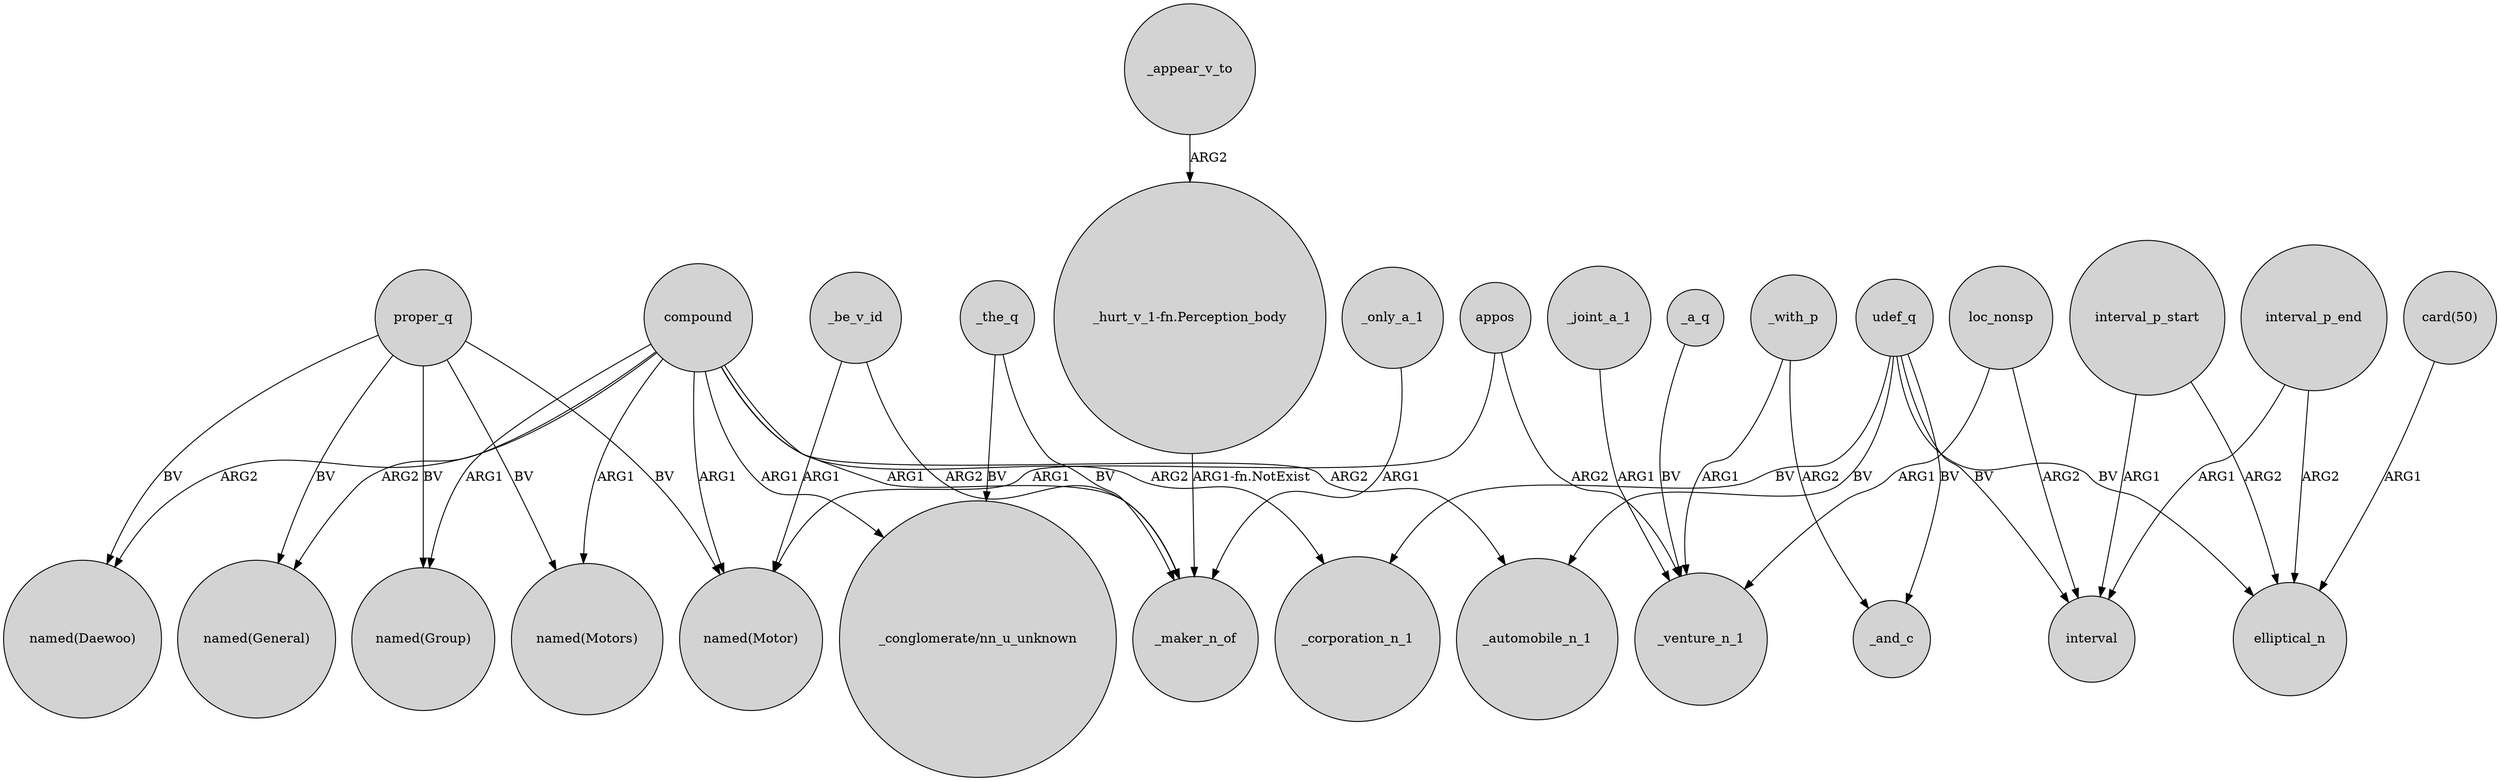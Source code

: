 digraph {
	node [shape=circle style=filled]
	proper_q -> "named(Daewoo)" [label=BV]
	_joint_a_1 -> _venture_n_1 [label=ARG1]
	_with_p -> _and_c [label=ARG2]
	compound -> "named(Daewoo)" [label=ARG2]
	loc_nonsp -> interval [label=ARG2]
	udef_q -> elliptical_n [label=BV]
	proper_q -> "named(Motors)" [label=BV]
	_only_a_1 -> _maker_n_of [label=ARG1]
	udef_q -> _automobile_n_1 [label=BV]
	proper_q -> "named(General)" [label=BV]
	compound -> _corporation_n_1 [label=ARG2]
	_be_v_id -> "named(Motor)" [label=ARG1]
	interval_p_end -> elliptical_n [label=ARG2]
	compound -> _maker_n_of [label=ARG1]
	"_hurt_v_1-fn.Perception_body" -> _maker_n_of [label="ARG1-fn.NotExist"]
	compound -> "named(Motor)" [label=ARG1]
	interval_p_start -> elliptical_n [label=ARG2]
	compound -> "named(General)" [label=ARG2]
	_the_q -> _maker_n_of [label=BV]
	compound -> "named(Group)" [label=ARG1]
	_the_q -> "_conglomerate/nn_u_unknown" [label=BV]
	udef_q -> _corporation_n_1 [label=BV]
	proper_q -> "named(Motor)" [label=BV]
	interval_p_start -> interval [label=ARG1]
	_appear_v_to -> "_hurt_v_1-fn.Perception_body" [label=ARG2]
	compound -> _automobile_n_1 [label=ARG2]
	_be_v_id -> _maker_n_of [label=ARG2]
	_with_p -> _venture_n_1 [label=ARG1]
	appos -> "named(Motor)" [label=ARG1]
	"card(50)" -> elliptical_n [label=ARG1]
	compound -> "_conglomerate/nn_u_unknown" [label=ARG1]
	appos -> _venture_n_1 [label=ARG2]
	interval_p_end -> interval [label=ARG1]
	proper_q -> "named(Group)" [label=BV]
	_a_q -> _venture_n_1 [label=BV]
	loc_nonsp -> _venture_n_1 [label=ARG1]
	udef_q -> _and_c [label=BV]
	udef_q -> interval [label=BV]
	compound -> "named(Motors)" [label=ARG1]
}
